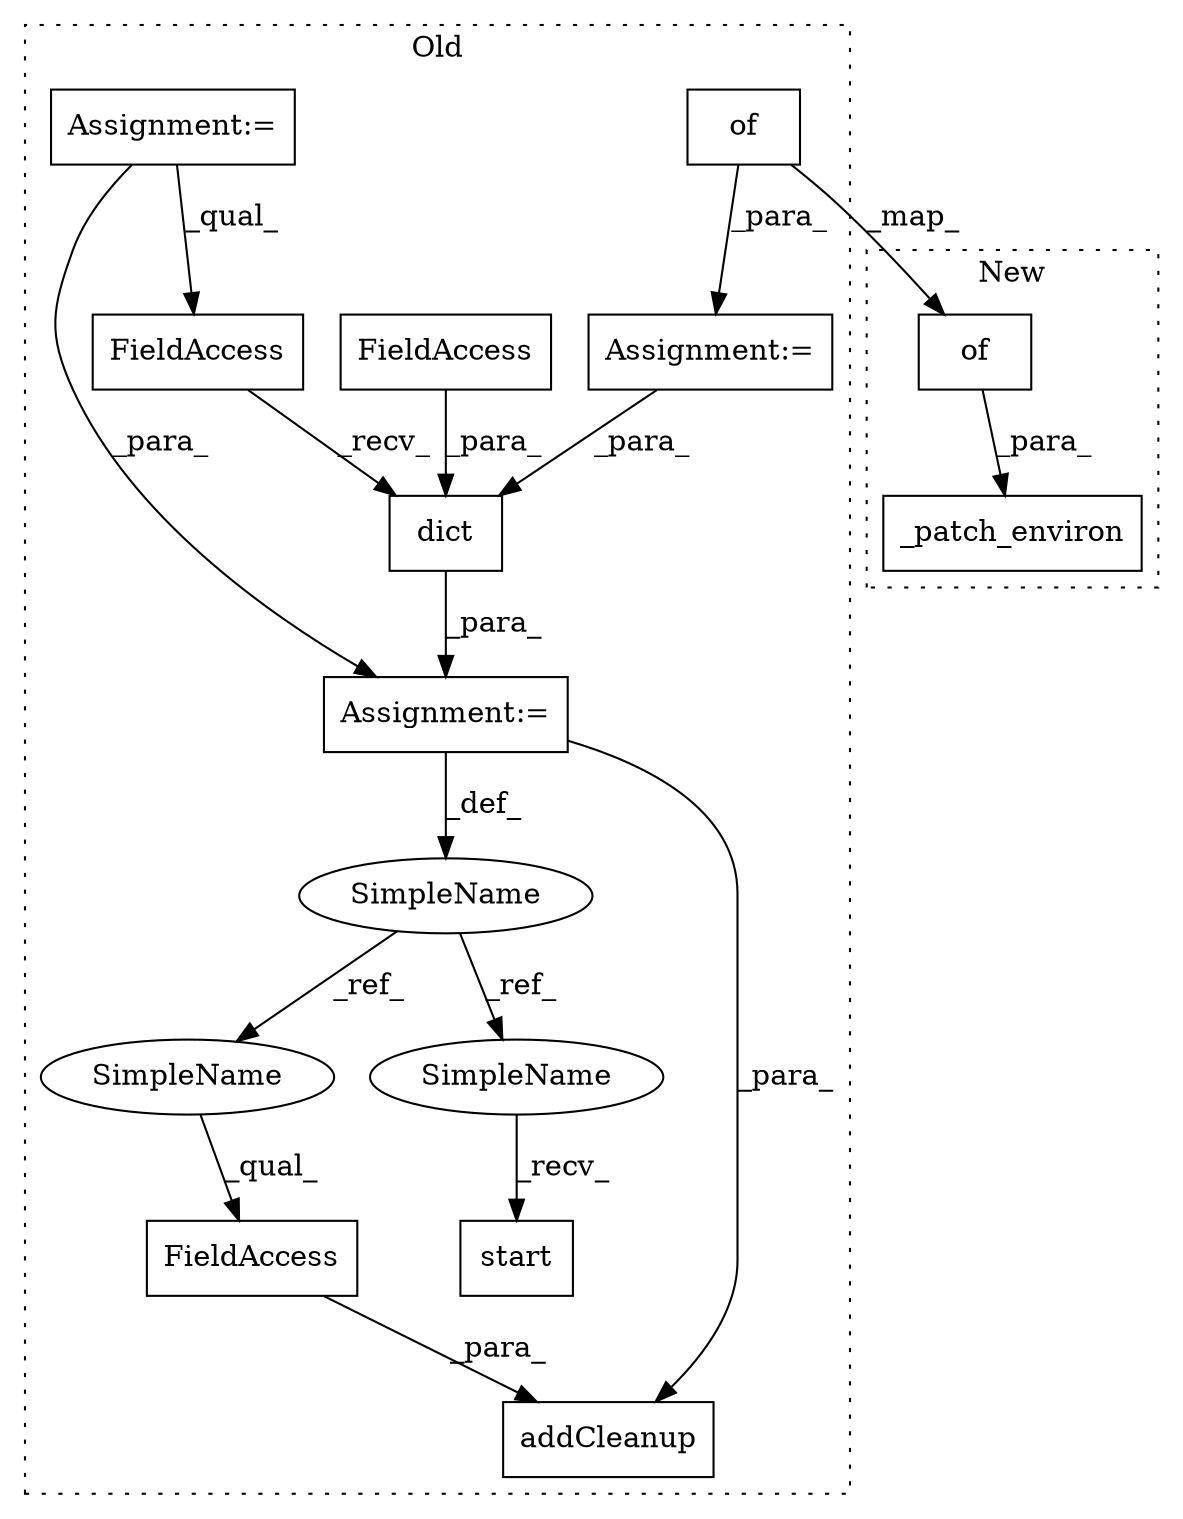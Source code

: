 digraph G {
subgraph cluster0 {
1 [label="start" a="32" s="13367" l="7" shape="box"];
3 [label="SimpleName" a="42" s="13294" l="15" shape="ellipse"];
4 [label="FieldAccess" a="22" s="13396" l="20" shape="box"];
6 [label="of" a="32" s="13271,13287" l="3,1" shape="box"];
7 [label="dict" a="32" s="13321,13344" l="5,1" shape="box"];
8 [label="FieldAccess" a="22" s="13326" l="10" shape="box"];
9 [label="FieldAccess" a="22" s="13310" l="10" shape="box"];
10 [label="addCleanup" a="32" s="13385,13416" l="11,1" shape="box"];
11 [label="Assignment:=" a="7" s="13266" l="1" shape="box"];
12 [label="Assignment:=" a="7" s="13309" l="1" shape="box"];
13 [label="Assignment:=" a="7" s="13058" l="4" shape="box"];
14 [label="SimpleName" a="42" s="13351" l="15" shape="ellipse"];
15 [label="SimpleName" a="42" s="13396" l="15" shape="ellipse"];
label = "Old";
style="dotted";
}
subgraph cluster1 {
2 [label="_patch_environ" a="32" s="12455,12491" l="15,1" shape="box"];
5 [label="of" a="32" s="12474,12490" l="3,1" shape="box"];
label = "New";
style="dotted";
}
3 -> 15 [label="_ref_"];
3 -> 14 [label="_ref_"];
4 -> 10 [label="_para_"];
5 -> 2 [label="_para_"];
6 -> 5 [label="_map_"];
6 -> 11 [label="_para_"];
7 -> 12 [label="_para_"];
8 -> 7 [label="_para_"];
9 -> 7 [label="_recv_"];
11 -> 7 [label="_para_"];
12 -> 3 [label="_def_"];
12 -> 10 [label="_para_"];
13 -> 12 [label="_para_"];
13 -> 9 [label="_qual_"];
14 -> 1 [label="_recv_"];
15 -> 4 [label="_qual_"];
}